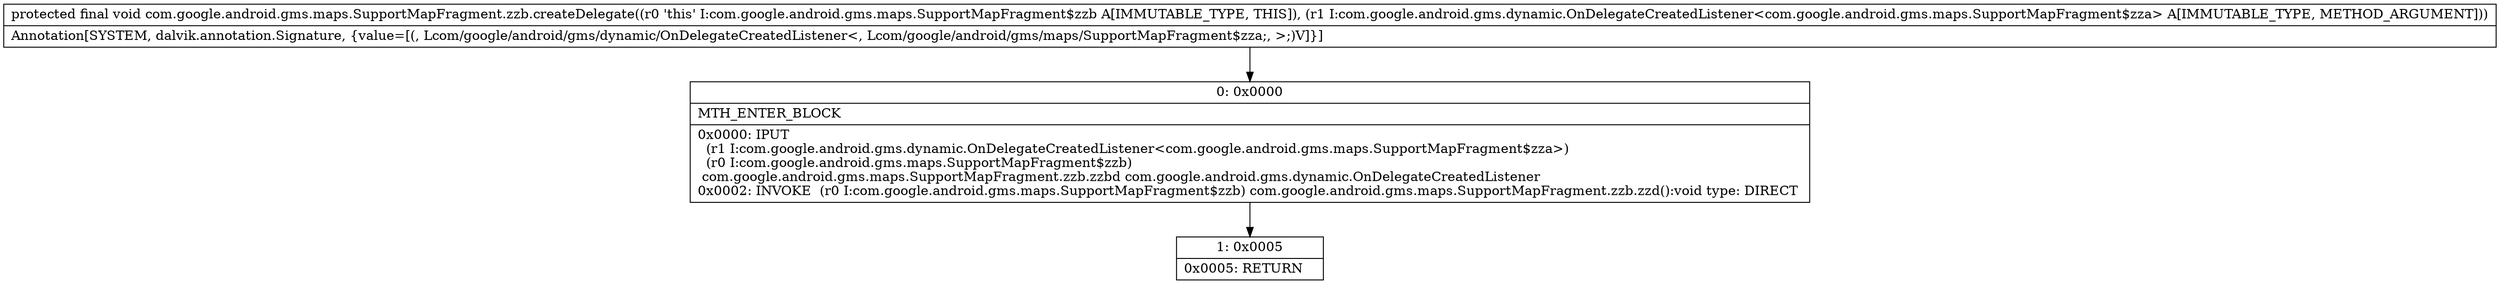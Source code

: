 digraph "CFG forcom.google.android.gms.maps.SupportMapFragment.zzb.createDelegate(Lcom\/google\/android\/gms\/dynamic\/OnDelegateCreatedListener;)V" {
Node_0 [shape=record,label="{0\:\ 0x0000|MTH_ENTER_BLOCK\l|0x0000: IPUT  \l  (r1 I:com.google.android.gms.dynamic.OnDelegateCreatedListener\<com.google.android.gms.maps.SupportMapFragment$zza\>)\l  (r0 I:com.google.android.gms.maps.SupportMapFragment$zzb)\l com.google.android.gms.maps.SupportMapFragment.zzb.zzbd com.google.android.gms.dynamic.OnDelegateCreatedListener \l0x0002: INVOKE  (r0 I:com.google.android.gms.maps.SupportMapFragment$zzb) com.google.android.gms.maps.SupportMapFragment.zzb.zzd():void type: DIRECT \l}"];
Node_1 [shape=record,label="{1\:\ 0x0005|0x0005: RETURN   \l}"];
MethodNode[shape=record,label="{protected final void com.google.android.gms.maps.SupportMapFragment.zzb.createDelegate((r0 'this' I:com.google.android.gms.maps.SupportMapFragment$zzb A[IMMUTABLE_TYPE, THIS]), (r1 I:com.google.android.gms.dynamic.OnDelegateCreatedListener\<com.google.android.gms.maps.SupportMapFragment$zza\> A[IMMUTABLE_TYPE, METHOD_ARGUMENT]))  | Annotation[SYSTEM, dalvik.annotation.Signature, \{value=[(, Lcom\/google\/android\/gms\/dynamic\/OnDelegateCreatedListener\<, Lcom\/google\/android\/gms\/maps\/SupportMapFragment$zza;, \>;)V]\}]\l}"];
MethodNode -> Node_0;
Node_0 -> Node_1;
}

